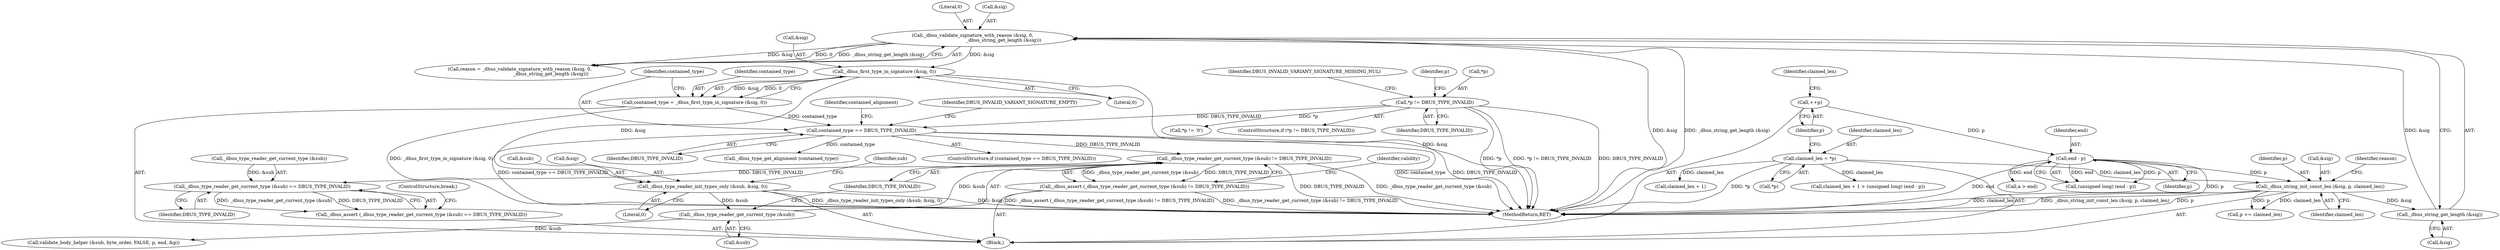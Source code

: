 digraph "0_dbus_7d65a3a6ed8815e34a99c680ac3869fde49dbbd4@API" {
"1000672" [label="(Call,_dbus_type_reader_get_current_type (&sub) != DBUS_TYPE_INVALID)"];
"1000673" [label="(Call,_dbus_type_reader_get_current_type (&sub))"];
"1000665" [label="(Call,_dbus_type_reader_init_types_only (&sub, &sig, 0))"];
"1000626" [label="(Call,_dbus_first_type_in_signature (&sig, 0))"];
"1000590" [label="(Call,_dbus_validate_signature_with_reason (&sig, 0,\n                                           _dbus_string_get_length (&sig)))"];
"1000594" [label="(Call,_dbus_string_get_length (&sig))"];
"1000583" [label="(Call,_dbus_string_init_const_len (&sig, p, claimed_len))"];
"1000578" [label="(Call,end - p)"];
"1000569" [label="(Call,++p)"];
"1000565" [label="(Call,claimed_len = *p)"];
"1000631" [label="(Call,contained_type == DBUS_TYPE_INVALID)"];
"1000624" [label="(Call,contained_type = _dbus_first_type_in_signature (&sig, 0))"];
"1000616" [label="(Call,*p != DBUS_TYPE_INVALID)"];
"1000671" [label="(Call,_dbus_assert (_dbus_type_reader_get_current_type (&sub) != DBUS_TYPE_INVALID))"];
"1000701" [label="(Call,_dbus_type_reader_get_current_type (&sub) == DBUS_TYPE_INVALID)"];
"1000700" [label="(Call,_dbus_assert (_dbus_type_reader_get_current_type (&sub) == DBUS_TYPE_INVALID))"];
"1000572" [label="(Call,claimed_len + 1 > (unsigned long) (end - p))"];
"1000674" [label="(Call,&sub)"];
"1000637" [label="(Identifier,contained_alignment)"];
"1000586" [label="(Identifier,p)"];
"1000633" [label="(Identifier,DBUS_TYPE_INVALID)"];
"1000646" [label="(Call,a > end)"];
"1000570" [label="(Identifier,p)"];
"1000617" [label="(Call,*p)"];
"1000595" [label="(Call,&sig)"];
"1000593" [label="(Literal,0)"];
"1000700" [label="(Call,_dbus_assert (_dbus_type_reader_get_current_type (&sub) == DBUS_TYPE_INVALID))"];
"1000576" [label="(Call,(unsigned long) (end - p))"];
"1000584" [label="(Call,&sig)"];
"1000627" [label="(Call,&sig)"];
"1000666" [label="(Call,&sub)"];
"1000629" [label="(Literal,0)"];
"1000565" [label="(Call,claimed_len = *p)"];
"1000671" [label="(Call,_dbus_assert (_dbus_type_reader_get_current_type (&sub) != DBUS_TYPE_INVALID))"];
"1000701" [label="(Call,_dbus_type_reader_get_current_type (&sub) == DBUS_TYPE_INVALID)"];
"1000574" [label="(Identifier,claimed_len)"];
"1000626" [label="(Call,_dbus_first_type_in_signature (&sig, 0))"];
"1000616" [label="(Call,*p != DBUS_TYPE_INVALID)"];
"1000672" [label="(Call,_dbus_type_reader_get_current_type (&sub) != DBUS_TYPE_INVALID)"];
"1000589" [label="(Identifier,reason)"];
"1000591" [label="(Call,&sig)"];
"1000631" [label="(Call,contained_type == DBUS_TYPE_INVALID)"];
"1000621" [label="(Identifier,DBUS_INVALID_VARIANT_SIGNATURE_MISSING_NUL)"];
"1000557" [label="(Block,)"];
"1000638" [label="(Call,_dbus_type_get_alignment (contained_type))"];
"1000567" [label="(Call,*p)"];
"1000573" [label="(Call,claimed_len + 1)"];
"1000632" [label="(Identifier,contained_type)"];
"1000635" [label="(Identifier,DBUS_INVALID_VARIANT_SIGNATURE_EMPTY)"];
"1000678" [label="(Identifier,validity)"];
"1000706" [label="(ControlStructure,break;)"];
"1000588" [label="(Call,reason = _dbus_validate_signature_with_reason (&sig, 0,\n                                           _dbus_string_get_length (&sig)))"];
"1000630" [label="(ControlStructure,if (contained_type == DBUS_TYPE_INVALID))"];
"1000623" [label="(Identifier,p)"];
"1000676" [label="(Identifier,DBUS_TYPE_INVALID)"];
"1000580" [label="(Identifier,p)"];
"1000579" [label="(Identifier,end)"];
"1000679" [label="(Call,validate_body_helper (&sub, byte_order, FALSE, p, end, &p))"];
"1000665" [label="(Call,_dbus_type_reader_init_types_only (&sub, &sig, 0))"];
"1000587" [label="(Identifier,claimed_len)"];
"1000619" [label="(Identifier,DBUS_TYPE_INVALID)"];
"1000578" [label="(Call,end - p)"];
"1000702" [label="(Call,_dbus_type_reader_get_current_type (&sub))"];
"1000625" [label="(Identifier,contained_type)"];
"1000657" [label="(Call,*p != '\0')"];
"1000583" [label="(Call,_dbus_string_init_const_len (&sig, p, claimed_len))"];
"1000673" [label="(Call,_dbus_type_reader_get_current_type (&sub))"];
"1000566" [label="(Identifier,claimed_len)"];
"1000668" [label="(Call,&sig)"];
"1000705" [label="(Identifier,DBUS_TYPE_INVALID)"];
"1000675" [label="(Identifier,sub)"];
"1000670" [label="(Literal,0)"];
"1000615" [label="(ControlStructure,if (*p != DBUS_TYPE_INVALID))"];
"1000770" [label="(MethodReturn,RET)"];
"1000624" [label="(Call,contained_type = _dbus_first_type_in_signature (&sig, 0))"];
"1000590" [label="(Call,_dbus_validate_signature_with_reason (&sig, 0,\n                                           _dbus_string_get_length (&sig)))"];
"1000612" [label="(Call,p += claimed_len)"];
"1000569" [label="(Call,++p)"];
"1000594" [label="(Call,_dbus_string_get_length (&sig))"];
"1000672" -> "1000671"  [label="AST: "];
"1000672" -> "1000676"  [label="CFG: "];
"1000673" -> "1000672"  [label="AST: "];
"1000676" -> "1000672"  [label="AST: "];
"1000671" -> "1000672"  [label="CFG: "];
"1000672" -> "1000770"  [label="DDG: DBUS_TYPE_INVALID"];
"1000672" -> "1000770"  [label="DDG: _dbus_type_reader_get_current_type (&sub)"];
"1000672" -> "1000671"  [label="DDG: _dbus_type_reader_get_current_type (&sub)"];
"1000672" -> "1000671"  [label="DDG: DBUS_TYPE_INVALID"];
"1000673" -> "1000672"  [label="DDG: &sub"];
"1000631" -> "1000672"  [label="DDG: DBUS_TYPE_INVALID"];
"1000672" -> "1000701"  [label="DDG: DBUS_TYPE_INVALID"];
"1000673" -> "1000674"  [label="CFG: "];
"1000674" -> "1000673"  [label="AST: "];
"1000676" -> "1000673"  [label="CFG: "];
"1000665" -> "1000673"  [label="DDG: &sub"];
"1000673" -> "1000679"  [label="DDG: &sub"];
"1000665" -> "1000557"  [label="AST: "];
"1000665" -> "1000670"  [label="CFG: "];
"1000666" -> "1000665"  [label="AST: "];
"1000668" -> "1000665"  [label="AST: "];
"1000670" -> "1000665"  [label="AST: "];
"1000675" -> "1000665"  [label="CFG: "];
"1000665" -> "1000770"  [label="DDG: &sig"];
"1000665" -> "1000770"  [label="DDG: _dbus_type_reader_init_types_only (&sub, &sig, 0)"];
"1000626" -> "1000665"  [label="DDG: &sig"];
"1000626" -> "1000624"  [label="AST: "];
"1000626" -> "1000629"  [label="CFG: "];
"1000627" -> "1000626"  [label="AST: "];
"1000629" -> "1000626"  [label="AST: "];
"1000624" -> "1000626"  [label="CFG: "];
"1000626" -> "1000770"  [label="DDG: &sig"];
"1000626" -> "1000624"  [label="DDG: &sig"];
"1000626" -> "1000624"  [label="DDG: 0"];
"1000590" -> "1000626"  [label="DDG: &sig"];
"1000590" -> "1000588"  [label="AST: "];
"1000590" -> "1000594"  [label="CFG: "];
"1000591" -> "1000590"  [label="AST: "];
"1000593" -> "1000590"  [label="AST: "];
"1000594" -> "1000590"  [label="AST: "];
"1000588" -> "1000590"  [label="CFG: "];
"1000590" -> "1000770"  [label="DDG: &sig"];
"1000590" -> "1000770"  [label="DDG: _dbus_string_get_length (&sig)"];
"1000590" -> "1000588"  [label="DDG: &sig"];
"1000590" -> "1000588"  [label="DDG: 0"];
"1000590" -> "1000588"  [label="DDG: _dbus_string_get_length (&sig)"];
"1000594" -> "1000590"  [label="DDG: &sig"];
"1000594" -> "1000595"  [label="CFG: "];
"1000595" -> "1000594"  [label="AST: "];
"1000583" -> "1000594"  [label="DDG: &sig"];
"1000583" -> "1000557"  [label="AST: "];
"1000583" -> "1000587"  [label="CFG: "];
"1000584" -> "1000583"  [label="AST: "];
"1000586" -> "1000583"  [label="AST: "];
"1000587" -> "1000583"  [label="AST: "];
"1000589" -> "1000583"  [label="CFG: "];
"1000583" -> "1000770"  [label="DDG: _dbus_string_init_const_len (&sig, p, claimed_len)"];
"1000583" -> "1000770"  [label="DDG: p"];
"1000583" -> "1000770"  [label="DDG: claimed_len"];
"1000578" -> "1000583"  [label="DDG: p"];
"1000565" -> "1000583"  [label="DDG: claimed_len"];
"1000583" -> "1000612"  [label="DDG: claimed_len"];
"1000583" -> "1000612"  [label="DDG: p"];
"1000578" -> "1000576"  [label="AST: "];
"1000578" -> "1000580"  [label="CFG: "];
"1000579" -> "1000578"  [label="AST: "];
"1000580" -> "1000578"  [label="AST: "];
"1000576" -> "1000578"  [label="CFG: "];
"1000578" -> "1000770"  [label="DDG: end"];
"1000578" -> "1000770"  [label="DDG: p"];
"1000578" -> "1000576"  [label="DDG: end"];
"1000578" -> "1000576"  [label="DDG: p"];
"1000569" -> "1000578"  [label="DDG: p"];
"1000578" -> "1000646"  [label="DDG: end"];
"1000569" -> "1000557"  [label="AST: "];
"1000569" -> "1000570"  [label="CFG: "];
"1000570" -> "1000569"  [label="AST: "];
"1000574" -> "1000569"  [label="CFG: "];
"1000565" -> "1000557"  [label="AST: "];
"1000565" -> "1000567"  [label="CFG: "];
"1000566" -> "1000565"  [label="AST: "];
"1000567" -> "1000565"  [label="AST: "];
"1000570" -> "1000565"  [label="CFG: "];
"1000565" -> "1000770"  [label="DDG: *p"];
"1000565" -> "1000572"  [label="DDG: claimed_len"];
"1000565" -> "1000573"  [label="DDG: claimed_len"];
"1000631" -> "1000630"  [label="AST: "];
"1000631" -> "1000633"  [label="CFG: "];
"1000632" -> "1000631"  [label="AST: "];
"1000633" -> "1000631"  [label="AST: "];
"1000635" -> "1000631"  [label="CFG: "];
"1000637" -> "1000631"  [label="CFG: "];
"1000631" -> "1000770"  [label="DDG: contained_type"];
"1000631" -> "1000770"  [label="DDG: DBUS_TYPE_INVALID"];
"1000631" -> "1000770"  [label="DDG: contained_type == DBUS_TYPE_INVALID"];
"1000624" -> "1000631"  [label="DDG: contained_type"];
"1000616" -> "1000631"  [label="DDG: DBUS_TYPE_INVALID"];
"1000631" -> "1000638"  [label="DDG: contained_type"];
"1000624" -> "1000557"  [label="AST: "];
"1000625" -> "1000624"  [label="AST: "];
"1000632" -> "1000624"  [label="CFG: "];
"1000624" -> "1000770"  [label="DDG: _dbus_first_type_in_signature (&sig, 0)"];
"1000616" -> "1000615"  [label="AST: "];
"1000616" -> "1000619"  [label="CFG: "];
"1000617" -> "1000616"  [label="AST: "];
"1000619" -> "1000616"  [label="AST: "];
"1000621" -> "1000616"  [label="CFG: "];
"1000623" -> "1000616"  [label="CFG: "];
"1000616" -> "1000770"  [label="DDG: *p"];
"1000616" -> "1000770"  [label="DDG: *p != DBUS_TYPE_INVALID"];
"1000616" -> "1000770"  [label="DDG: DBUS_TYPE_INVALID"];
"1000616" -> "1000657"  [label="DDG: *p"];
"1000671" -> "1000557"  [label="AST: "];
"1000678" -> "1000671"  [label="CFG: "];
"1000671" -> "1000770"  [label="DDG: _dbus_type_reader_get_current_type (&sub) != DBUS_TYPE_INVALID"];
"1000671" -> "1000770"  [label="DDG: _dbus_assert (_dbus_type_reader_get_current_type (&sub) != DBUS_TYPE_INVALID)"];
"1000701" -> "1000700"  [label="AST: "];
"1000701" -> "1000705"  [label="CFG: "];
"1000702" -> "1000701"  [label="AST: "];
"1000705" -> "1000701"  [label="AST: "];
"1000700" -> "1000701"  [label="CFG: "];
"1000701" -> "1000700"  [label="DDG: _dbus_type_reader_get_current_type (&sub)"];
"1000701" -> "1000700"  [label="DDG: DBUS_TYPE_INVALID"];
"1000702" -> "1000701"  [label="DDG: &sub"];
"1000700" -> "1000557"  [label="AST: "];
"1000706" -> "1000700"  [label="CFG: "];
}
